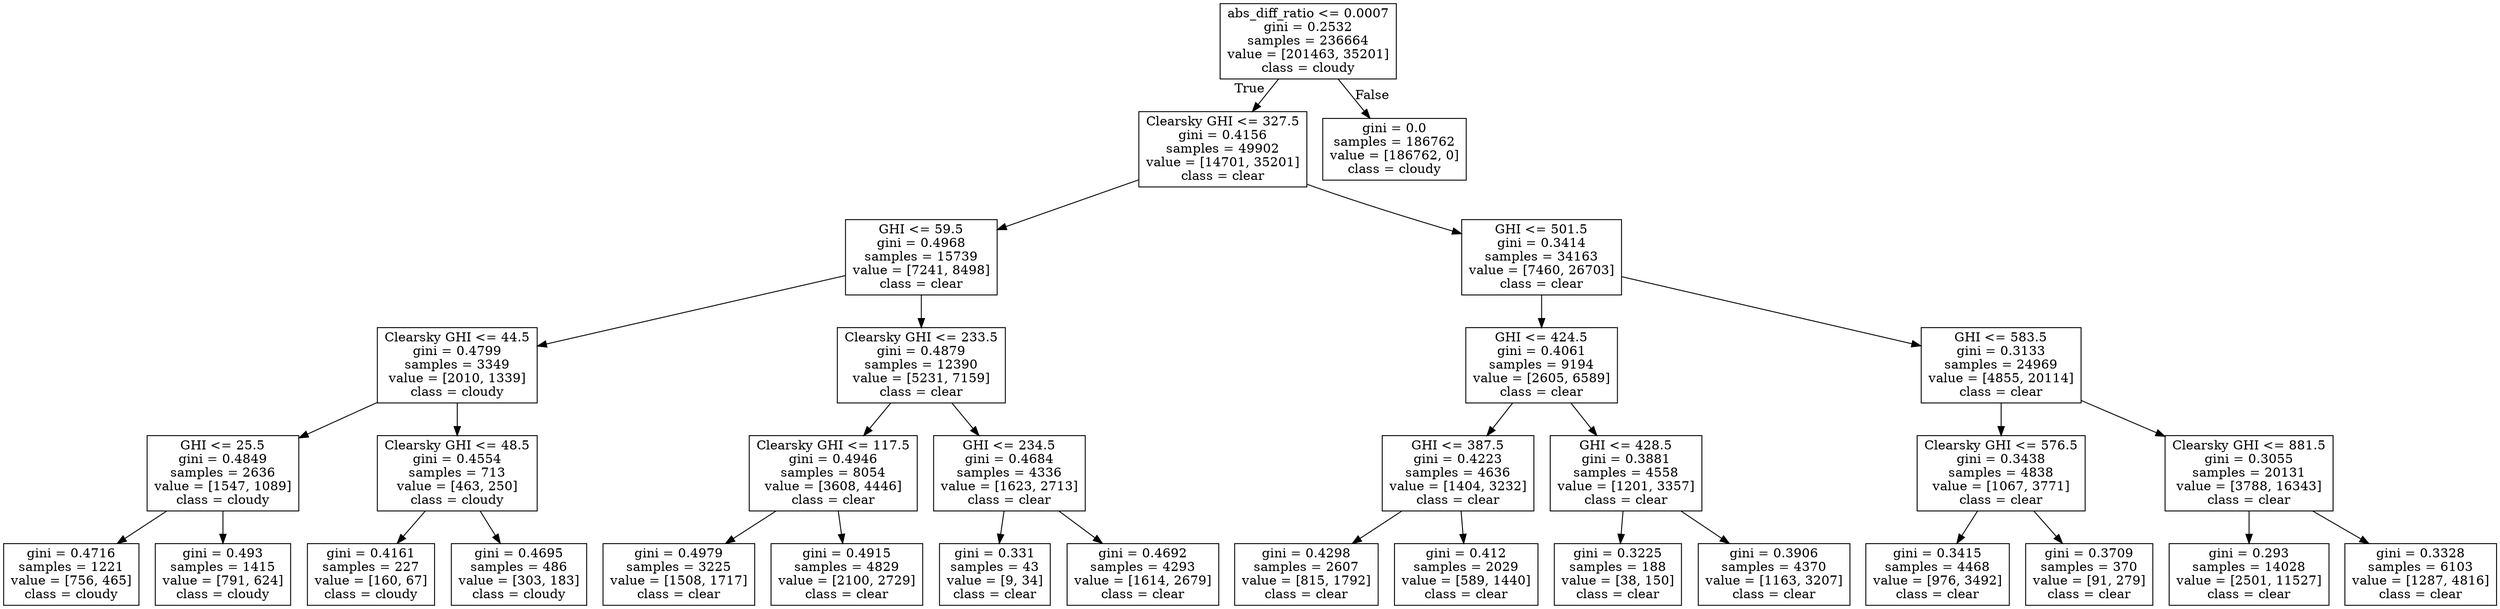 digraph Tree {
node [shape=box] ;
0 [label="abs_diff_ratio <= 0.0007\ngini = 0.2532\nsamples = 236664\nvalue = [201463, 35201]\nclass = cloudy"] ;
1 [label="Clearsky GHI <= 327.5\ngini = 0.4156\nsamples = 49902\nvalue = [14701, 35201]\nclass = clear"] ;
0 -> 1 [labeldistance=2.5, labelangle=45, headlabel="True"] ;
2 [label="GHI <= 59.5\ngini = 0.4968\nsamples = 15739\nvalue = [7241, 8498]\nclass = clear"] ;
1 -> 2 ;
3 [label="Clearsky GHI <= 44.5\ngini = 0.4799\nsamples = 3349\nvalue = [2010, 1339]\nclass = cloudy"] ;
2 -> 3 ;
4 [label="GHI <= 25.5\ngini = 0.4849\nsamples = 2636\nvalue = [1547, 1089]\nclass = cloudy"] ;
3 -> 4 ;
5 [label="gini = 0.4716\nsamples = 1221\nvalue = [756, 465]\nclass = cloudy"] ;
4 -> 5 ;
6 [label="gini = 0.493\nsamples = 1415\nvalue = [791, 624]\nclass = cloudy"] ;
4 -> 6 ;
7 [label="Clearsky GHI <= 48.5\ngini = 0.4554\nsamples = 713\nvalue = [463, 250]\nclass = cloudy"] ;
3 -> 7 ;
8 [label="gini = 0.4161\nsamples = 227\nvalue = [160, 67]\nclass = cloudy"] ;
7 -> 8 ;
9 [label="gini = 0.4695\nsamples = 486\nvalue = [303, 183]\nclass = cloudy"] ;
7 -> 9 ;
10 [label="Clearsky GHI <= 233.5\ngini = 0.4879\nsamples = 12390\nvalue = [5231, 7159]\nclass = clear"] ;
2 -> 10 ;
11 [label="Clearsky GHI <= 117.5\ngini = 0.4946\nsamples = 8054\nvalue = [3608, 4446]\nclass = clear"] ;
10 -> 11 ;
12 [label="gini = 0.4979\nsamples = 3225\nvalue = [1508, 1717]\nclass = clear"] ;
11 -> 12 ;
13 [label="gini = 0.4915\nsamples = 4829\nvalue = [2100, 2729]\nclass = clear"] ;
11 -> 13 ;
14 [label="GHI <= 234.5\ngini = 0.4684\nsamples = 4336\nvalue = [1623, 2713]\nclass = clear"] ;
10 -> 14 ;
15 [label="gini = 0.331\nsamples = 43\nvalue = [9, 34]\nclass = clear"] ;
14 -> 15 ;
16 [label="gini = 0.4692\nsamples = 4293\nvalue = [1614, 2679]\nclass = clear"] ;
14 -> 16 ;
17 [label="GHI <= 501.5\ngini = 0.3414\nsamples = 34163\nvalue = [7460, 26703]\nclass = clear"] ;
1 -> 17 ;
18 [label="GHI <= 424.5\ngini = 0.4061\nsamples = 9194\nvalue = [2605, 6589]\nclass = clear"] ;
17 -> 18 ;
19 [label="GHI <= 387.5\ngini = 0.4223\nsamples = 4636\nvalue = [1404, 3232]\nclass = clear"] ;
18 -> 19 ;
20 [label="gini = 0.4298\nsamples = 2607\nvalue = [815, 1792]\nclass = clear"] ;
19 -> 20 ;
21 [label="gini = 0.412\nsamples = 2029\nvalue = [589, 1440]\nclass = clear"] ;
19 -> 21 ;
22 [label="GHI <= 428.5\ngini = 0.3881\nsamples = 4558\nvalue = [1201, 3357]\nclass = clear"] ;
18 -> 22 ;
23 [label="gini = 0.3225\nsamples = 188\nvalue = [38, 150]\nclass = clear"] ;
22 -> 23 ;
24 [label="gini = 0.3906\nsamples = 4370\nvalue = [1163, 3207]\nclass = clear"] ;
22 -> 24 ;
25 [label="GHI <= 583.5\ngini = 0.3133\nsamples = 24969\nvalue = [4855, 20114]\nclass = clear"] ;
17 -> 25 ;
26 [label="Clearsky GHI <= 576.5\ngini = 0.3438\nsamples = 4838\nvalue = [1067, 3771]\nclass = clear"] ;
25 -> 26 ;
27 [label="gini = 0.3415\nsamples = 4468\nvalue = [976, 3492]\nclass = clear"] ;
26 -> 27 ;
28 [label="gini = 0.3709\nsamples = 370\nvalue = [91, 279]\nclass = clear"] ;
26 -> 28 ;
29 [label="Clearsky GHI <= 881.5\ngini = 0.3055\nsamples = 20131\nvalue = [3788, 16343]\nclass = clear"] ;
25 -> 29 ;
30 [label="gini = 0.293\nsamples = 14028\nvalue = [2501, 11527]\nclass = clear"] ;
29 -> 30 ;
31 [label="gini = 0.3328\nsamples = 6103\nvalue = [1287, 4816]\nclass = clear"] ;
29 -> 31 ;
32 [label="gini = 0.0\nsamples = 186762\nvalue = [186762, 0]\nclass = cloudy"] ;
0 -> 32 [labeldistance=2.5, labelangle=-45, headlabel="False"] ;
}
